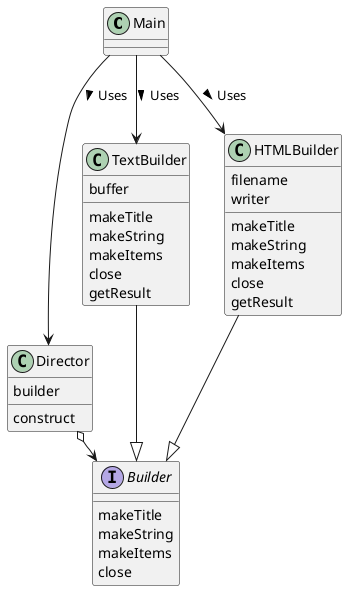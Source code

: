 @startuml

class Main {}

class Director {
    builder
    {method} construct
}

interface Builder {
    {method} makeTitle
    {method} makeString
    {method} makeItems
    {method} close
}

class TextBuilder {
    buffer
    {method} makeTitle
    {method} makeString
    {method} makeItems
    {method} close
    {method} getResult
}

class HTMLBuilder {
    filename
    writer
    {method} makeTitle
    {method} makeString
    {method} makeItems
    {method} close
    {method} getResult
}

Main --> Director : Uses >

Director o-> Builder

TextBuilder --|> Builder
HTMLBuilder --|> Builder

Main --> TextBuilder : Uses >
Main --> HTMLBuilder : Uses >

@enduml